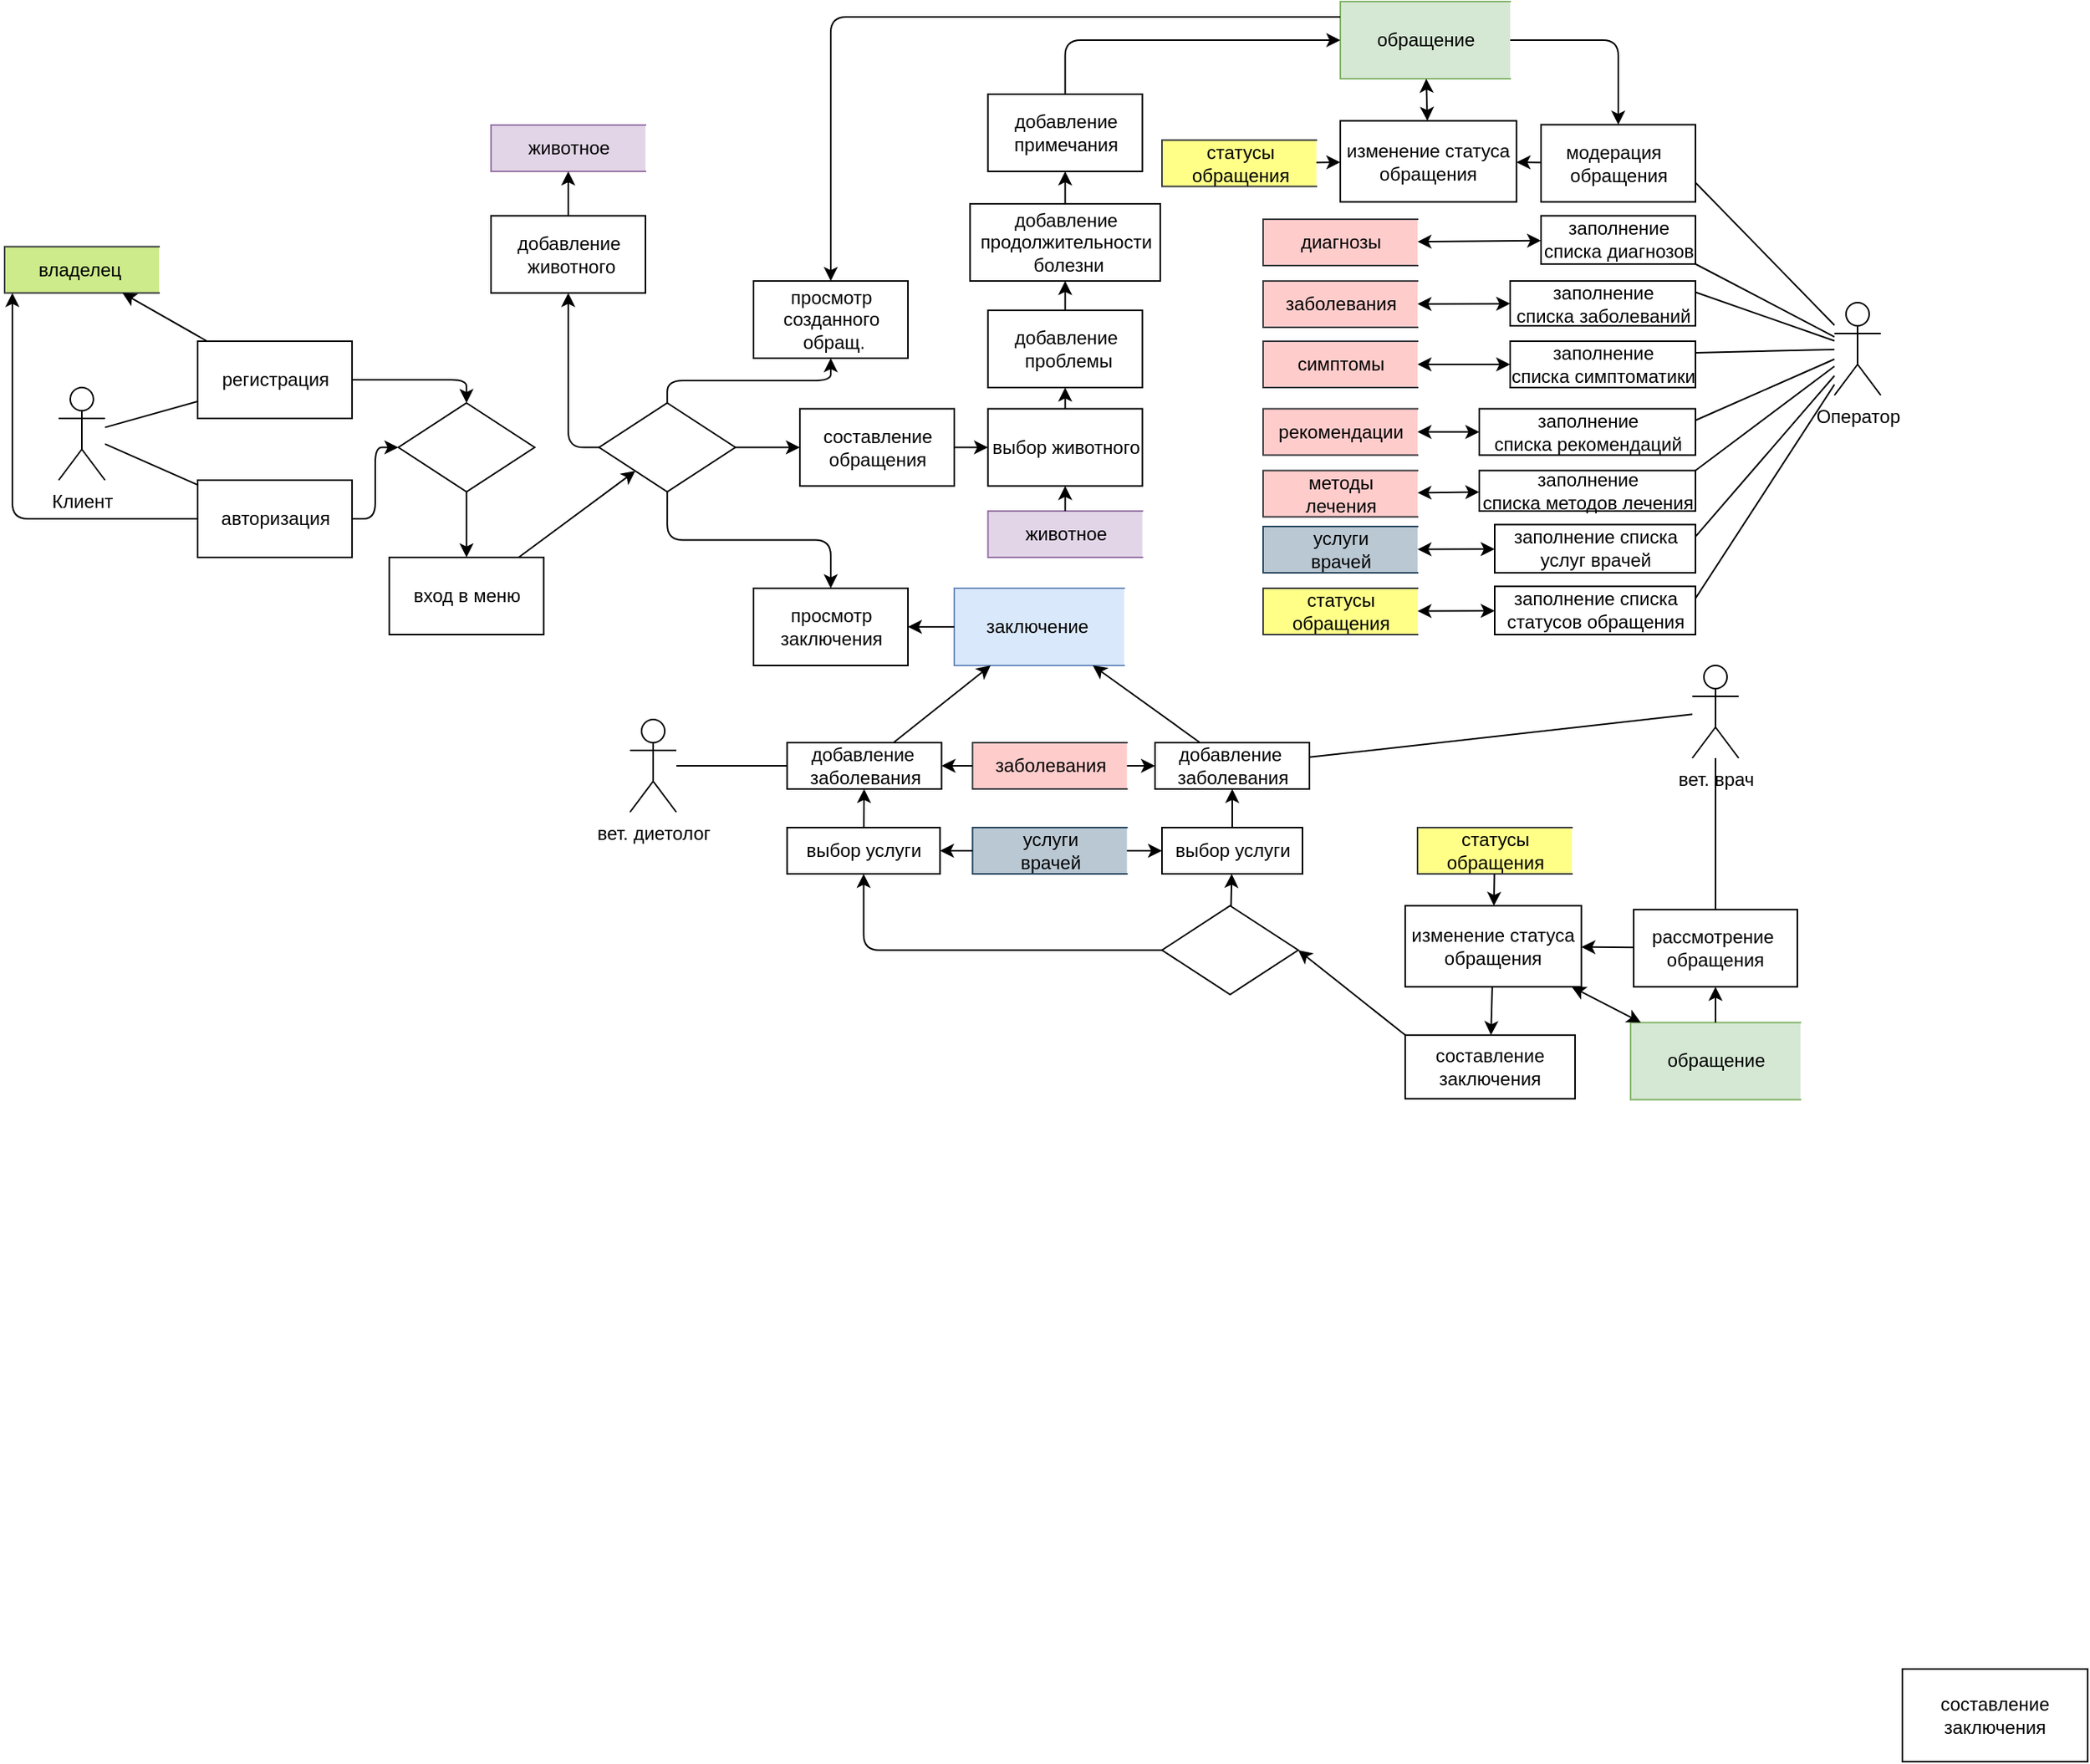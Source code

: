 <mxGraphModel dx="2105" dy="2164" grid="1" gridSize="10" guides="1" tooltips="1" connect="1" arrows="1" fold="1" page="1" pageScale="1" pageWidth="1169" pageHeight="1654" math="0" shadow="0">
  <root>
    <mxCell id="0" />
    <mxCell id="1" parent="0" />
    <mxCell id="YtaR-5jFu5EO3Bo39N_Q-2" style="rounded=1;orthogonalLoop=1;jettySize=auto;html=1;endArrow=classic;endFill=1;exitX=0.5;exitY=1;exitDx=0;exitDy=0;edgeStyle=orthogonalEdgeStyle;startArrow=none;startFill=0;" parent="1" source="9j8DlYYdAQhBQ68mxfb_-19" target="INR5gjYaSOHBbctPgWJO-20" edge="1">
      <mxGeometry relative="1" as="geometry">
        <mxPoint x="-50" y="190" as="sourcePoint" />
      </mxGeometry>
    </mxCell>
    <mxCell id="SkLQpkn3maGRPMSLVxLG-39" value="Клиент" style="shape=umlActor;verticalLabelPosition=bottom;verticalAlign=top;html=1;outlineConnect=0;" parent="1" vertex="1">
      <mxGeometry x="-470" y="90" width="30" height="60" as="geometry" />
    </mxCell>
    <mxCell id="SkLQpkn3maGRPMSLVxLG-42" value="добавление&lt;br&gt;&amp;nbsp;проблемы" style="html=1;dashed=0;whitespace=wrap;" parent="1" vertex="1">
      <mxGeometry x="131.81" y="40" width="100" height="50" as="geometry" />
    </mxCell>
    <mxCell id="SkLQpkn3maGRPMSLVxLG-47" value="" style="endArrow=classic;html=1;" parent="1" source="SkLQpkn3maGRPMSLVxLG-40" target="9j8DlYYdAQhBQ68mxfb_-27" edge="1">
      <mxGeometry width="50" height="50" relative="1" as="geometry">
        <mxPoint x="410" y="138.5" as="sourcePoint" />
        <mxPoint x="460" y="88.5" as="targetPoint" />
      </mxGeometry>
    </mxCell>
    <mxCell id="SkLQpkn3maGRPMSLVxLG-49" value="Оператор" style="shape=umlActor;verticalLabelPosition=bottom;verticalAlign=top;html=1;outlineConnect=0;" parent="1" vertex="1">
      <mxGeometry x="680" y="35" width="30" height="60" as="geometry" />
    </mxCell>
    <mxCell id="SkLQpkn3maGRPMSLVxLG-52" value="модерация&amp;nbsp;&amp;nbsp;&lt;br&gt;обращения" style="html=1;dashed=0;whitespace=wrap;" parent="1" vertex="1">
      <mxGeometry x="490" y="-80.25" width="100" height="50" as="geometry" />
    </mxCell>
    <mxCell id="SkLQpkn3maGRPMSLVxLG-57" value="" style="endArrow=none;html=1;endFill=0;entryX=1;entryY=0.75;entryDx=0;entryDy=0;" parent="1" source="SkLQpkn3maGRPMSLVxLG-49" target="SkLQpkn3maGRPMSLVxLG-52" edge="1">
      <mxGeometry width="50" height="50" relative="1" as="geometry">
        <mxPoint x="1015" y="120" as="sourcePoint" />
        <mxPoint x="985" y="120" as="targetPoint" />
      </mxGeometry>
    </mxCell>
    <mxCell id="SkLQpkn3maGRPMSLVxLG-71" value="вет. диетолог" style="shape=umlActor;verticalLabelPosition=bottom;verticalAlign=top;html=1;outlineConnect=0;" parent="1" vertex="1">
      <mxGeometry x="-100" y="305" width="30" height="60" as="geometry" />
    </mxCell>
    <mxCell id="SkLQpkn3maGRPMSLVxLG-74" value="выбор услуги" style="rounded=0;whiteSpace=wrap;html=1;" parent="1" vertex="1">
      <mxGeometry x="1.75" y="375" width="99" height="30" as="geometry" />
    </mxCell>
    <mxCell id="SkLQpkn3maGRPMSLVxLG-85" value="" style="endArrow=none;html=1;endFill=0;" parent="1" source="SkLQpkn3maGRPMSLVxLG-71" target="9j8DlYYdAQhBQ68mxfb_-79" edge="1">
      <mxGeometry width="50" height="50" relative="1" as="geometry">
        <mxPoint x="-26.996" y="876.25" as="sourcePoint" />
        <mxPoint x="-50" y="698" as="targetPoint" />
      </mxGeometry>
    </mxCell>
    <mxCell id="SkLQpkn3maGRPMSLVxLG-86" value="вет. врач" style="shape=umlActor;verticalLabelPosition=bottom;verticalAlign=top;html=1;outlineConnect=0;" parent="1" vertex="1">
      <mxGeometry x="587.97" y="270" width="30" height="60" as="geometry" />
    </mxCell>
    <mxCell id="SkLQpkn3maGRPMSLVxLG-88" value="составление заключения" style="rounded=0;whiteSpace=wrap;html=1;fillColor=#f8cecc;strokeColor=#b85450;" parent="1" vertex="1">
      <mxGeometry x="724" y="920" width="120" height="60" as="geometry" />
    </mxCell>
    <mxCell id="SkLQpkn3maGRPMSLVxLG-89" value="выбор услуги" style="rounded=0;whiteSpace=wrap;html=1;" parent="1" vertex="1">
      <mxGeometry x="244.5" y="375" width="91" height="30" as="geometry" />
    </mxCell>
    <mxCell id="SkLQpkn3maGRPMSLVxLG-100" value="рассмотрение&amp;nbsp;&lt;br&gt;обращения" style="rounded=0;whiteSpace=wrap;html=1;" parent="1" vertex="1">
      <mxGeometry x="549.97" y="428.13" width="106" height="50" as="geometry" />
    </mxCell>
    <mxCell id="SkLQpkn3maGRPMSLVxLG-102" value="составление заключения" style="rounded=0;whiteSpace=wrap;html=1;" parent="1" vertex="1">
      <mxGeometry x="724" y="920" width="120" height="60" as="geometry" />
    </mxCell>
    <mxCell id="SkLQpkn3maGRPMSLVxLG-40" value="составление &lt;br&gt;обращения" style="html=1;dashed=0;whitespace=wrap;" parent="1" vertex="1">
      <mxGeometry x="10" y="103.75" width="100" height="50" as="geometry" />
    </mxCell>
    <mxCell id="INR5gjYaSOHBbctPgWJO-2" value="обращение" style="html=1;dashed=0;whitespace=wrap;shape=partialRectangle;right=0;fillColor=#d5e8d4;strokeColor=#82b366;" parent="1" vertex="1">
      <mxGeometry x="360" y="-160" width="110" height="50" as="geometry" />
    </mxCell>
    <mxCell id="INR5gjYaSOHBbctPgWJO-3" value="добавление&lt;br&gt;продолжительности&lt;br&gt;&amp;nbsp;болезни" style="html=1;dashed=0;whitespace=wrap;" parent="1" vertex="1">
      <mxGeometry x="120.21" y="-29" width="123.19" height="50" as="geometry" />
    </mxCell>
    <mxCell id="INR5gjYaSOHBbctPgWJO-4" value="" style="endArrow=classic;html=1;" parent="1" source="SkLQpkn3maGRPMSLVxLG-42" target="INR5gjYaSOHBbctPgWJO-3" edge="1">
      <mxGeometry width="50" height="50" relative="1" as="geometry">
        <mxPoint x="426" y="67.5" as="sourcePoint" />
        <mxPoint x="476" y="17.5" as="targetPoint" />
      </mxGeometry>
    </mxCell>
    <mxCell id="INR5gjYaSOHBbctPgWJO-16" value="просмотр &lt;br&gt;созданного&lt;br&gt;&amp;nbsp;обращ." style="html=1;dashed=0;whitespace=wrap;" parent="1" vertex="1">
      <mxGeometry x="-20" y="21" width="100" height="50" as="geometry" />
    </mxCell>
    <mxCell id="INR5gjYaSOHBbctPgWJO-20" value="просмотр&lt;br&gt;заключения" style="html=1;dashed=0;whitespace=wrap;" parent="1" vertex="1">
      <mxGeometry x="-20" y="220" width="100" height="50" as="geometry" />
    </mxCell>
    <mxCell id="INR5gjYaSOHBbctPgWJO-23" value="заключение&amp;nbsp;" style="html=1;dashed=0;whitespace=wrap;shape=partialRectangle;right=0;fillColor=#dae8fc;strokeColor=#6c8ebf;" parent="1" vertex="1">
      <mxGeometry x="110" y="220" width="110" height="50" as="geometry" />
    </mxCell>
    <mxCell id="INR5gjYaSOHBbctPgWJO-24" value="" style="endArrow=classic;html=1;" parent="1" source="INR5gjYaSOHBbctPgWJO-23" target="INR5gjYaSOHBbctPgWJO-20" edge="1">
      <mxGeometry width="50" height="50" relative="1" as="geometry">
        <mxPoint x="350" y="259" as="sourcePoint" />
        <mxPoint x="400" y="209" as="targetPoint" />
      </mxGeometry>
    </mxCell>
    <mxCell id="INR5gjYaSOHBbctPgWJO-58" value="" style="endArrow=none;html=1;endFill=0;" parent="1" source="SkLQpkn3maGRPMSLVxLG-86" target="SkLQpkn3maGRPMSLVxLG-100" edge="1">
      <mxGeometry width="50" height="50" relative="1" as="geometry">
        <mxPoint x="936" y="526.25" as="sourcePoint" />
        <mxPoint x="986" y="476.25" as="targetPoint" />
      </mxGeometry>
    </mxCell>
    <mxCell id="INR5gjYaSOHBbctPgWJO-60" value="" style="shape=rhombus;html=1;dashed=0;whitespace=wrap;perimeter=rhombusPerimeter;" parent="1" vertex="1">
      <mxGeometry x="244.5" y="425.63" width="88.25" height="57.5" as="geometry" />
    </mxCell>
    <mxCell id="INR5gjYaSOHBbctPgWJO-61" value="" style="endArrow=classic;html=1;edgeStyle=orthogonalEdgeStyle;" parent="1" source="INR5gjYaSOHBbctPgWJO-60" target="SkLQpkn3maGRPMSLVxLG-74" edge="1">
      <mxGeometry width="50" height="50" relative="1" as="geometry">
        <mxPoint x="209" y="535" as="sourcePoint" />
        <mxPoint x="84" y="425" as="targetPoint" />
      </mxGeometry>
    </mxCell>
    <mxCell id="INR5gjYaSOHBbctPgWJO-62" value="" style="endArrow=classic;html=1;entryX=1;entryY=0.5;entryDx=0;entryDy=0;exitX=0;exitY=0;exitDx=0;exitDy=0;" parent="1" source="eZzGpEVOvhuEacqEOxfQ-1" target="INR5gjYaSOHBbctPgWJO-60" edge="1">
      <mxGeometry width="50" height="50" relative="1" as="geometry">
        <mxPoint x="474.93" y="740" as="sourcePoint" />
        <mxPoint x="414.93" y="740" as="targetPoint" />
      </mxGeometry>
    </mxCell>
    <mxCell id="INR5gjYaSOHBbctPgWJO-63" value="" style="endArrow=classic;html=1;" parent="1" source="INR5gjYaSOHBbctPgWJO-60" target="SkLQpkn3maGRPMSLVxLG-89" edge="1">
      <mxGeometry width="50" height="50" relative="1" as="geometry">
        <mxPoint x="116.81" y="535" as="sourcePoint" />
        <mxPoint x="166.81" y="485" as="targetPoint" />
      </mxGeometry>
    </mxCell>
    <mxCell id="eZzGpEVOvhuEacqEOxfQ-1" value="составление заключения" style="rounded=0;whiteSpace=wrap;html=1;" parent="1" vertex="1">
      <mxGeometry x="402.03" y="509.39" width="110" height="41.25" as="geometry" />
    </mxCell>
    <mxCell id="eZzGpEVOvhuEacqEOxfQ-3" value="изменение статуса&lt;br&gt;обращения" style="rounded=0;whiteSpace=wrap;html=1;" parent="1" vertex="1">
      <mxGeometry x="360" y="-82.75" width="114.12" height="52.5" as="geometry" />
    </mxCell>
    <mxCell id="eZzGpEVOvhuEacqEOxfQ-5" value="" style="endArrow=classic;html=1;" parent="1" source="SkLQpkn3maGRPMSLVxLG-52" target="eZzGpEVOvhuEacqEOxfQ-3" edge="1">
      <mxGeometry width="50" height="50" relative="1" as="geometry">
        <mxPoint x="565" y="153.75" as="sourcePoint" />
        <mxPoint x="615" y="103.75" as="targetPoint" />
      </mxGeometry>
    </mxCell>
    <mxCell id="eZzGpEVOvhuEacqEOxfQ-17" value="изменение статуса&lt;br&gt;обращения" style="rounded=0;whiteSpace=wrap;html=1;" parent="1" vertex="1">
      <mxGeometry x="402.03" y="425.63" width="114.12" height="52.5" as="geometry" />
    </mxCell>
    <mxCell id="YtaR-5jFu5EO3Bo39N_Q-3" value="обращение" style="html=1;dashed=0;whitespace=wrap;shape=partialRectangle;right=0;fillColor=#d5e8d4;strokeColor=#82b366;" parent="1" vertex="1">
      <mxGeometry x="547.97" y="501.26" width="110" height="50" as="geometry" />
    </mxCell>
    <mxCell id="9j8DlYYdAQhBQ68mxfb_-6" value="авторизация&lt;span style=&quot;color: rgba(0 , 0 , 0 , 0) ; font-family: monospace ; font-size: 0px&quot;&gt;%3CmxGraphModel%3E%3Croot%3E%3CmxCell%20id%3D%220%22%2F%3E%3CmxCell%20id%3D%221%22%20parent%3D%220%22%2F%3E%3CmxCell%20id%3D%222%22%20value%3D%22%D1%81%D0%BE%D1%81%D1%82%D0%B0%D0%B2%D0%BB%D0%B5%D0%BD%D0%B8%D0%B5%20%26lt%3Bbr%26gt%3B%D0%BE%D0%B1%D1%80%D0%B0%D1%89%D0%B5%D0%BD%D0%B8%D1%8F%22%20style%3D%22html%3D1%3Bdashed%3D0%3Bwhitespace%3Dwrap%3B%22%20vertex%3D%221%22%20parent%3D%221%22%3E%3CmxGeometry%20x%3D%22180%22%20y%3D%22107.5%22%20width%3D%22100%22%20height%3D%2250%22%20as%3D%22geometry%22%2F%3E%3C%2FmxCell%3E%3C%2Froot%3E%3C%2FmxGraphModel%3E&lt;/span&gt;" style="html=1;dashed=0;whitespace=wrap;" parent="1" vertex="1">
      <mxGeometry x="-380" y="150" width="100" height="50" as="geometry" />
    </mxCell>
    <mxCell id="9j8DlYYdAQhBQ68mxfb_-7" value="вход в меню" style="html=1;dashed=0;whitespace=wrap;" parent="1" vertex="1">
      <mxGeometry x="-255.87" y="200" width="100" height="50" as="geometry" />
    </mxCell>
    <mxCell id="9j8DlYYdAQhBQ68mxfb_-8" value="регистрация" style="html=1;dashed=0;whitespace=wrap;" parent="1" vertex="1">
      <mxGeometry x="-380" y="60" width="100" height="50" as="geometry" />
    </mxCell>
    <mxCell id="9j8DlYYdAQhBQ68mxfb_-9" value="добавление&lt;br&gt;&amp;nbsp;животного" style="html=1;dashed=0;whitespace=wrap;" parent="1" vertex="1">
      <mxGeometry x="-190" y="-21.25" width="100" height="50" as="geometry" />
    </mxCell>
    <mxCell id="9j8DlYYdAQhBQ68mxfb_-10" value="животное" style="html=1;dashed=0;whitespace=wrap;shape=partialRectangle;right=0;fillColor=#e1d5e7;strokeColor=#9673a6;" parent="1" vertex="1">
      <mxGeometry x="-190" y="-80" width="100" height="30" as="geometry" />
    </mxCell>
    <mxCell id="9j8DlYYdAQhBQ68mxfb_-13" value="" style="endArrow=none;html=1;" parent="1" source="SkLQpkn3maGRPMSLVxLG-39" target="9j8DlYYdAQhBQ68mxfb_-8" edge="1">
      <mxGeometry width="50" height="50" relative="1" as="geometry">
        <mxPoint x="149" y="172.5" as="sourcePoint" />
        <mxPoint x="199" y="122.5" as="targetPoint" />
      </mxGeometry>
    </mxCell>
    <mxCell id="9j8DlYYdAQhBQ68mxfb_-14" value="" style="endArrow=none;html=1;" parent="1" source="SkLQpkn3maGRPMSLVxLG-39" target="9j8DlYYdAQhBQ68mxfb_-6" edge="1">
      <mxGeometry width="50" height="50" relative="1" as="geometry">
        <mxPoint x="149" y="172.5" as="sourcePoint" />
        <mxPoint x="199" y="122.5" as="targetPoint" />
      </mxGeometry>
    </mxCell>
    <mxCell id="9j8DlYYdAQhBQ68mxfb_-17" value="" style="endArrow=classic;html=1;" parent="1" source="9j8DlYYdAQhBQ68mxfb_-7" target="9j8DlYYdAQhBQ68mxfb_-19" edge="1">
      <mxGeometry width="50" height="50" relative="1" as="geometry">
        <mxPoint x="279" y="72.5" as="sourcePoint" />
        <mxPoint x="30" y="70" as="targetPoint" />
      </mxGeometry>
    </mxCell>
    <mxCell id="9j8DlYYdAQhBQ68mxfb_-18" value="" style="endArrow=classic;html=1;" parent="1" source="9j8DlYYdAQhBQ68mxfb_-9" target="9j8DlYYdAQhBQ68mxfb_-10" edge="1">
      <mxGeometry width="50" height="50" relative="1" as="geometry">
        <mxPoint x="190" y="10" as="sourcePoint" />
        <mxPoint x="240" y="-40" as="targetPoint" />
      </mxGeometry>
    </mxCell>
    <mxCell id="9j8DlYYdAQhBQ68mxfb_-19" value="" style="shape=rhombus;html=1;dashed=0;whitespace=wrap;perimeter=rhombusPerimeter;" parent="1" vertex="1">
      <mxGeometry x="-120.0" y="100" width="88.25" height="57.5" as="geometry" />
    </mxCell>
    <mxCell id="9j8DlYYdAQhBQ68mxfb_-20" value="" style="endArrow=classic;html=1;exitX=0;exitY=0.5;exitDx=0;exitDy=0;edgeStyle=orthogonalEdgeStyle;" parent="1" source="9j8DlYYdAQhBQ68mxfb_-19" target="9j8DlYYdAQhBQ68mxfb_-9" edge="1">
      <mxGeometry width="50" height="50" relative="1" as="geometry">
        <mxPoint x="150" y="140" as="sourcePoint" />
        <mxPoint x="200" y="90" as="targetPoint" />
      </mxGeometry>
    </mxCell>
    <mxCell id="9j8DlYYdAQhBQ68mxfb_-21" value="" style="endArrow=classic;html=1;exitX=0.5;exitY=0;exitDx=0;exitDy=0;edgeStyle=orthogonalEdgeStyle;" parent="1" source="9j8DlYYdAQhBQ68mxfb_-19" target="INR5gjYaSOHBbctPgWJO-16" edge="1">
      <mxGeometry width="50" height="50" relative="1" as="geometry">
        <mxPoint x="200" y="150" as="sourcePoint" />
        <mxPoint x="250" y="100" as="targetPoint" />
      </mxGeometry>
    </mxCell>
    <mxCell id="9j8DlYYdAQhBQ68mxfb_-22" value="" style="endArrow=classic;html=1;exitX=1;exitY=0.5;exitDx=0;exitDy=0;" parent="1" source="9j8DlYYdAQhBQ68mxfb_-19" target="SkLQpkn3maGRPMSLVxLG-40" edge="1">
      <mxGeometry width="50" height="50" relative="1" as="geometry">
        <mxPoint x="-125.875" y="100" as="sourcePoint" />
        <mxPoint x="150" y="133" as="targetPoint" />
      </mxGeometry>
    </mxCell>
    <mxCell id="9j8DlYYdAQhBQ68mxfb_-23" value="" style="shape=rhombus;html=1;dashed=0;whitespace=wrap;perimeter=rhombusPerimeter;" parent="1" vertex="1">
      <mxGeometry x="-250.0" y="100" width="88.25" height="57.5" as="geometry" />
    </mxCell>
    <mxCell id="9j8DlYYdAQhBQ68mxfb_-24" value="" style="endArrow=classic;html=1;entryX=0;entryY=0.5;entryDx=0;entryDy=0;edgeStyle=orthogonalEdgeStyle;" parent="1" source="9j8DlYYdAQhBQ68mxfb_-6" target="9j8DlYYdAQhBQ68mxfb_-23" edge="1">
      <mxGeometry width="50" height="50" relative="1" as="geometry">
        <mxPoint x="-80" y="150" as="sourcePoint" />
        <mxPoint x="-30" y="100" as="targetPoint" />
      </mxGeometry>
    </mxCell>
    <mxCell id="9j8DlYYdAQhBQ68mxfb_-25" value="" style="endArrow=classic;html=1;entryX=0.5;entryY=0;entryDx=0;entryDy=0;edgeStyle=orthogonalEdgeStyle;" parent="1" source="9j8DlYYdAQhBQ68mxfb_-8" target="9j8DlYYdAQhBQ68mxfb_-23" edge="1">
      <mxGeometry width="50" height="50" relative="1" as="geometry">
        <mxPoint x="-80" y="150" as="sourcePoint" />
        <mxPoint x="-30" y="100" as="targetPoint" />
      </mxGeometry>
    </mxCell>
    <mxCell id="9j8DlYYdAQhBQ68mxfb_-26" value="" style="endArrow=classic;html=1;" parent="1" source="9j8DlYYdAQhBQ68mxfb_-23" target="9j8DlYYdAQhBQ68mxfb_-7" edge="1">
      <mxGeometry width="50" height="50" relative="1" as="geometry">
        <mxPoint x="-80" y="150" as="sourcePoint" />
        <mxPoint x="-30" y="100" as="targetPoint" />
      </mxGeometry>
    </mxCell>
    <mxCell id="9j8DlYYdAQhBQ68mxfb_-27" value="выбор животного" style="html=1;dashed=0;whitespace=wrap;" parent="1" vertex="1">
      <mxGeometry x="131.81" y="103.75" width="100" height="50" as="geometry" />
    </mxCell>
    <mxCell id="9j8DlYYdAQhBQ68mxfb_-28" value="животное" style="html=1;dashed=0;whitespace=wrap;shape=partialRectangle;right=0;fillColor=#e1d5e7;strokeColor=#9673a6;" parent="1" vertex="1">
      <mxGeometry x="131.81" y="170" width="100" height="30" as="geometry" />
    </mxCell>
    <mxCell id="9j8DlYYdAQhBQ68mxfb_-29" value="" style="endArrow=classic;html=1;" parent="1" source="9j8DlYYdAQhBQ68mxfb_-28" target="9j8DlYYdAQhBQ68mxfb_-27" edge="1">
      <mxGeometry width="50" height="50" relative="1" as="geometry">
        <mxPoint x="251.81" y="138.75" as="sourcePoint" />
        <mxPoint x="230" y="138.75" as="targetPoint" />
      </mxGeometry>
    </mxCell>
    <mxCell id="9j8DlYYdAQhBQ68mxfb_-30" value="владелец&amp;nbsp;" style="html=1;dashed=0;whitespace=wrap;shape=partialRectangle;right=0;fillColor=#cdeb8b;strokeColor=#36393d;" parent="1" vertex="1">
      <mxGeometry x="-505" y="-1.25" width="100" height="30" as="geometry" />
    </mxCell>
    <mxCell id="9j8DlYYdAQhBQ68mxfb_-31" value="" style="endArrow=classic;html=1;" parent="1" source="9j8DlYYdAQhBQ68mxfb_-8" target="9j8DlYYdAQhBQ68mxfb_-30" edge="1">
      <mxGeometry width="50" height="50" relative="1" as="geometry">
        <mxPoint x="-405" y="20" as="sourcePoint" />
        <mxPoint x="-355" y="-30" as="targetPoint" />
      </mxGeometry>
    </mxCell>
    <mxCell id="9j8DlYYdAQhBQ68mxfb_-32" value="" style="endArrow=classic;html=1;edgeStyle=orthogonalEdgeStyle;" parent="1" source="9j8DlYYdAQhBQ68mxfb_-6" target="9j8DlYYdAQhBQ68mxfb_-30" edge="1">
      <mxGeometry width="50" height="50" relative="1" as="geometry">
        <mxPoint x="-410" y="160" as="sourcePoint" />
        <mxPoint x="-360" y="110" as="targetPoint" />
        <Array as="points">
          <mxPoint x="-500" y="175" />
        </Array>
      </mxGeometry>
    </mxCell>
    <mxCell id="9j8DlYYdAQhBQ68mxfb_-33" value="" style="endArrow=classic;html=1;edgeStyle=orthogonalEdgeStyle;" parent="1" source="INR5gjYaSOHBbctPgWJO-2" target="INR5gjYaSOHBbctPgWJO-16" edge="1">
      <mxGeometry width="50" height="50" relative="1" as="geometry">
        <mxPoint x="360" y="70" as="sourcePoint" />
        <mxPoint x="310" y="120" as="targetPoint" />
        <Array as="points">
          <mxPoint x="30" y="-150" />
        </Array>
      </mxGeometry>
    </mxCell>
    <mxCell id="9j8DlYYdAQhBQ68mxfb_-34" value="" style="endArrow=classic;html=1;" parent="1" source="9j8DlYYdAQhBQ68mxfb_-27" target="SkLQpkn3maGRPMSLVxLG-42" edge="1">
      <mxGeometry width="50" height="50" relative="1" as="geometry">
        <mxPoint x="430" y="120" as="sourcePoint" />
        <mxPoint x="480" y="70" as="targetPoint" />
      </mxGeometry>
    </mxCell>
    <mxCell id="9j8DlYYdAQhBQ68mxfb_-35" value="добавление&lt;br&gt;примечания" style="html=1;dashed=0;whitespace=wrap;" parent="1" vertex="1">
      <mxGeometry x="131.8" y="-100" width="100" height="50" as="geometry" />
    </mxCell>
    <mxCell id="9j8DlYYdAQhBQ68mxfb_-36" value="" style="endArrow=classic;html=1;" parent="1" source="INR5gjYaSOHBbctPgWJO-3" target="9j8DlYYdAQhBQ68mxfb_-35" edge="1">
      <mxGeometry width="50" height="50" relative="1" as="geometry">
        <mxPoint x="430" y="120" as="sourcePoint" />
        <mxPoint x="480" y="70" as="targetPoint" />
      </mxGeometry>
    </mxCell>
    <mxCell id="9j8DlYYdAQhBQ68mxfb_-37" value="" style="endArrow=classic;html=1;edgeStyle=orthogonalEdgeStyle;" parent="1" source="9j8DlYYdAQhBQ68mxfb_-35" target="INR5gjYaSOHBbctPgWJO-2" edge="1">
      <mxGeometry width="50" height="50" relative="1" as="geometry">
        <mxPoint x="430" y="110" as="sourcePoint" />
        <mxPoint x="480" y="60" as="targetPoint" />
        <Array as="points">
          <mxPoint x="182" y="-135" />
        </Array>
      </mxGeometry>
    </mxCell>
    <mxCell id="9j8DlYYdAQhBQ68mxfb_-38" value="" style="endArrow=classic;html=1;startArrow=classic;startFill=1;" parent="1" source="eZzGpEVOvhuEacqEOxfQ-3" target="INR5gjYaSOHBbctPgWJO-2" edge="1">
      <mxGeometry width="50" height="50" relative="1" as="geometry">
        <mxPoint x="430" y="110" as="sourcePoint" />
        <mxPoint x="480" y="60" as="targetPoint" />
      </mxGeometry>
    </mxCell>
    <mxCell id="9j8DlYYdAQhBQ68mxfb_-40" value="заполнение&lt;br&gt;списка диагнозов" style="html=1;dashed=0;whitespace=wrap;" parent="1" vertex="1">
      <mxGeometry x="490" y="-21.25" width="100" height="31.25" as="geometry" />
    </mxCell>
    <mxCell id="9j8DlYYdAQhBQ68mxfb_-42" value="заполнение&lt;br&gt;списка симптоматики" style="html=1;dashed=0;whitespace=wrap;" parent="1" vertex="1">
      <mxGeometry x="470" y="60" width="120" height="30" as="geometry" />
    </mxCell>
    <mxCell id="9j8DlYYdAQhBQ68mxfb_-45" value="заполнение&lt;br&gt;списка заболеваний" style="html=1;dashed=0;whitespace=wrap;" parent="1" vertex="1">
      <mxGeometry x="470" y="21" width="120" height="29" as="geometry" />
    </mxCell>
    <mxCell id="9j8DlYYdAQhBQ68mxfb_-46" value="заполнение&lt;br&gt;списка рекомендаций" style="html=1;dashed=0;whitespace=wrap;" parent="1" vertex="1">
      <mxGeometry x="450" y="103.75" width="140" height="30" as="geometry" />
    </mxCell>
    <mxCell id="9j8DlYYdAQhBQ68mxfb_-47" value="заполнение&lt;br&gt;списка методов лечения" style="html=1;dashed=0;whitespace=wrap;" parent="1" vertex="1">
      <mxGeometry x="450" y="143.75" width="140" height="26.25" as="geometry" />
    </mxCell>
    <mxCell id="9j8DlYYdAQhBQ68mxfb_-48" value="" style="endArrow=none;html=1;endFill=0;entryX=1;entryY=1;entryDx=0;entryDy=0;" parent="1" source="SkLQpkn3maGRPMSLVxLG-49" target="9j8DlYYdAQhBQ68mxfb_-40" edge="1">
      <mxGeometry width="50" height="50" relative="1" as="geometry">
        <mxPoint x="430" y="110" as="sourcePoint" />
        <mxPoint x="480" y="60" as="targetPoint" />
      </mxGeometry>
    </mxCell>
    <mxCell id="9j8DlYYdAQhBQ68mxfb_-49" value="" style="endArrow=none;html=1;entryX=1;entryY=0.25;entryDx=0;entryDy=0;endFill=0;" parent="1" source="SkLQpkn3maGRPMSLVxLG-49" target="9j8DlYYdAQhBQ68mxfb_-45" edge="1">
      <mxGeometry width="50" height="50" relative="1" as="geometry">
        <mxPoint x="430" y="110" as="sourcePoint" />
        <mxPoint x="480" y="60" as="targetPoint" />
      </mxGeometry>
    </mxCell>
    <mxCell id="9j8DlYYdAQhBQ68mxfb_-50" value="" style="endArrow=none;html=1;entryX=1;entryY=0.25;entryDx=0;entryDy=0;endFill=0;" parent="1" source="SkLQpkn3maGRPMSLVxLG-49" target="9j8DlYYdAQhBQ68mxfb_-42" edge="1">
      <mxGeometry width="50" height="50" relative="1" as="geometry">
        <mxPoint x="430" y="110" as="sourcePoint" />
        <mxPoint x="480" y="60" as="targetPoint" />
      </mxGeometry>
    </mxCell>
    <mxCell id="9j8DlYYdAQhBQ68mxfb_-51" value="" style="endArrow=none;html=1;entryX=1;entryY=0.25;entryDx=0;entryDy=0;endFill=0;" parent="1" source="SkLQpkn3maGRPMSLVxLG-49" target="9j8DlYYdAQhBQ68mxfb_-46" edge="1">
      <mxGeometry width="50" height="50" relative="1" as="geometry">
        <mxPoint x="430" y="110" as="sourcePoint" />
        <mxPoint x="480" y="60" as="targetPoint" />
      </mxGeometry>
    </mxCell>
    <mxCell id="9j8DlYYdAQhBQ68mxfb_-52" value="" style="endArrow=none;html=1;entryX=1;entryY=0;entryDx=0;entryDy=0;endFill=0;" parent="1" source="SkLQpkn3maGRPMSLVxLG-49" target="9j8DlYYdAQhBQ68mxfb_-47" edge="1">
      <mxGeometry width="50" height="50" relative="1" as="geometry">
        <mxPoint x="430" y="110" as="sourcePoint" />
        <mxPoint x="480" y="60" as="targetPoint" />
      </mxGeometry>
    </mxCell>
    <mxCell id="9j8DlYYdAQhBQ68mxfb_-53" value="методы&lt;br&gt;лечения" style="html=1;dashed=0;whitespace=wrap;shape=partialRectangle;right=0;fillColor=#ffcccc;strokeColor=#36393d;" parent="1" vertex="1">
      <mxGeometry x="310" y="143.75" width="100" height="30" as="geometry" />
    </mxCell>
    <mxCell id="9j8DlYYdAQhBQ68mxfb_-54" value="рекомендации" style="html=1;dashed=0;whitespace=wrap;shape=partialRectangle;right=0;fillColor=#ffcccc;strokeColor=#36393d;" parent="1" vertex="1">
      <mxGeometry x="310" y="103.75" width="100" height="30" as="geometry" />
    </mxCell>
    <mxCell id="9j8DlYYdAQhBQ68mxfb_-55" value="симптомы" style="html=1;dashed=0;whitespace=wrap;shape=partialRectangle;right=0;fillColor=#ffcccc;strokeColor=#36393d;" parent="1" vertex="1">
      <mxGeometry x="310" y="60" width="100" height="30" as="geometry" />
    </mxCell>
    <mxCell id="9j8DlYYdAQhBQ68mxfb_-56" value="заболевания" style="html=1;dashed=0;whitespace=wrap;shape=partialRectangle;right=0;fillColor=#ffcccc;strokeColor=#36393d;" parent="1" vertex="1">
      <mxGeometry x="310" y="21" width="100" height="30" as="geometry" />
    </mxCell>
    <mxCell id="9j8DlYYdAQhBQ68mxfb_-57" value="диагнозы" style="html=1;dashed=0;whitespace=wrap;shape=partialRectangle;right=0;fillColor=#ffcccc;strokeColor=#36393d;" parent="1" vertex="1">
      <mxGeometry x="310" y="-19" width="100" height="30" as="geometry" />
    </mxCell>
    <mxCell id="9j8DlYYdAQhBQ68mxfb_-58" value="" style="endArrow=classic;html=1;startArrow=classic;startFill=1;" parent="1" source="9j8DlYYdAQhBQ68mxfb_-40" target="9j8DlYYdAQhBQ68mxfb_-57" edge="1">
      <mxGeometry width="50" height="50" relative="1" as="geometry">
        <mxPoint x="440" y="50" as="sourcePoint" />
        <mxPoint x="480" y="60" as="targetPoint" />
      </mxGeometry>
    </mxCell>
    <mxCell id="9j8DlYYdAQhBQ68mxfb_-59" value="" style="endArrow=classic;html=1;edgeStyle=orthogonalEdgeStyle;" parent="1" source="INR5gjYaSOHBbctPgWJO-2" target="SkLQpkn3maGRPMSLVxLG-52" edge="1">
      <mxGeometry width="50" height="50" relative="1" as="geometry">
        <mxPoint x="430" y="110" as="sourcePoint" />
        <mxPoint x="480" y="60" as="targetPoint" />
      </mxGeometry>
    </mxCell>
    <mxCell id="9j8DlYYdAQhBQ68mxfb_-60" value="" style="endArrow=classic;html=1;startArrow=classic;startFill=1;" parent="1" source="9j8DlYYdAQhBQ68mxfb_-45" target="9j8DlYYdAQhBQ68mxfb_-56" edge="1">
      <mxGeometry width="50" height="50" relative="1" as="geometry">
        <mxPoint x="430" y="110" as="sourcePoint" />
        <mxPoint x="480" y="60" as="targetPoint" />
      </mxGeometry>
    </mxCell>
    <mxCell id="9j8DlYYdAQhBQ68mxfb_-61" value="" style="endArrow=classic;html=1;startArrow=classic;startFill=1;" parent="1" source="9j8DlYYdAQhBQ68mxfb_-42" target="9j8DlYYdAQhBQ68mxfb_-55" edge="1">
      <mxGeometry width="50" height="50" relative="1" as="geometry">
        <mxPoint x="430" y="110" as="sourcePoint" />
        <mxPoint x="480" y="60" as="targetPoint" />
      </mxGeometry>
    </mxCell>
    <mxCell id="9j8DlYYdAQhBQ68mxfb_-62" value="" style="endArrow=classic;html=1;startArrow=classic;startFill=1;" parent="1" source="9j8DlYYdAQhBQ68mxfb_-46" target="9j8DlYYdAQhBQ68mxfb_-54" edge="1">
      <mxGeometry width="50" height="50" relative="1" as="geometry">
        <mxPoint x="430" y="110" as="sourcePoint" />
        <mxPoint x="480" y="60" as="targetPoint" />
      </mxGeometry>
    </mxCell>
    <mxCell id="9j8DlYYdAQhBQ68mxfb_-63" value="" style="endArrow=classic;html=1;startArrow=classic;startFill=1;" parent="1" source="9j8DlYYdAQhBQ68mxfb_-47" target="9j8DlYYdAQhBQ68mxfb_-53" edge="1">
      <mxGeometry width="50" height="50" relative="1" as="geometry">
        <mxPoint x="430" y="110" as="sourcePoint" />
        <mxPoint x="480" y="60" as="targetPoint" />
      </mxGeometry>
    </mxCell>
    <mxCell id="9j8DlYYdAQhBQ68mxfb_-71" value="заполнение списка&lt;br&gt;услуг врачей" style="html=1;dashed=0;whitespace=wrap;" parent="1" vertex="1">
      <mxGeometry x="460" y="178.75" width="130" height="31.25" as="geometry" />
    </mxCell>
    <mxCell id="9j8DlYYdAQhBQ68mxfb_-72" value="услуги&lt;br&gt;врачей" style="html=1;dashed=0;whitespace=wrap;shape=partialRectangle;right=0;fillColor=#bac8d3;strokeColor=#23445d;" parent="1" vertex="1">
      <mxGeometry x="310" y="180" width="100" height="30" as="geometry" />
    </mxCell>
    <mxCell id="9j8DlYYdAQhBQ68mxfb_-74" value="" style="endArrow=classic;html=1;startArrow=classic;startFill=1;" parent="1" source="9j8DlYYdAQhBQ68mxfb_-72" target="9j8DlYYdAQhBQ68mxfb_-71" edge="1">
      <mxGeometry width="50" height="50" relative="1" as="geometry">
        <mxPoint x="500" y="100" as="sourcePoint" />
        <mxPoint x="550" y="50" as="targetPoint" />
      </mxGeometry>
    </mxCell>
    <mxCell id="9j8DlYYdAQhBQ68mxfb_-76" value="добавление&amp;nbsp;&lt;br&gt;заболевания" style="html=1;dashed=0;whitespace=wrap;" parent="1" vertex="1">
      <mxGeometry x="240" y="320" width="100" height="30" as="geometry" />
    </mxCell>
    <mxCell id="9j8DlYYdAQhBQ68mxfb_-79" value="добавление&amp;nbsp;&lt;br&gt;заболевания" style="html=1;dashed=0;whitespace=wrap;" parent="1" vertex="1">
      <mxGeometry x="1.75" y="320" width="100" height="30" as="geometry" />
    </mxCell>
    <mxCell id="9j8DlYYdAQhBQ68mxfb_-83" value="услуги&lt;br&gt;врачей" style="html=1;dashed=0;whitespace=wrap;shape=partialRectangle;right=0;fillColor=#bac8d3;strokeColor=#23445d;" parent="1" vertex="1">
      <mxGeometry x="121.81" y="375" width="100" height="30" as="geometry" />
    </mxCell>
    <mxCell id="9j8DlYYdAQhBQ68mxfb_-85" value="" style="endArrow=classic;html=1;strokeColor=#000000;" parent="1" source="9j8DlYYdAQhBQ68mxfb_-83" target="SkLQpkn3maGRPMSLVxLG-74" edge="1">
      <mxGeometry width="50" height="50" relative="1" as="geometry">
        <mxPoint x="311.75" y="185" as="sourcePoint" />
        <mxPoint x="261.75" y="235" as="targetPoint" />
      </mxGeometry>
    </mxCell>
    <mxCell id="9j8DlYYdAQhBQ68mxfb_-86" value="" style="endArrow=classic;html=1;strokeColor=#000000;" parent="1" source="9j8DlYYdAQhBQ68mxfb_-83" target="SkLQpkn3maGRPMSLVxLG-89" edge="1">
      <mxGeometry width="50" height="50" relative="1" as="geometry">
        <mxPoint x="250" y="235" as="sourcePoint" />
        <mxPoint x="300" y="185" as="targetPoint" />
      </mxGeometry>
    </mxCell>
    <mxCell id="9j8DlYYdAQhBQ68mxfb_-87" value="заболевания" style="html=1;dashed=0;whitespace=wrap;shape=partialRectangle;right=0;fillColor=#ffcccc;strokeColor=#36393d;" parent="1" vertex="1">
      <mxGeometry x="121.81" y="320" width="100" height="30" as="geometry" />
    </mxCell>
    <mxCell id="9j8DlYYdAQhBQ68mxfb_-88" value="" style="endArrow=classic;html=1;strokeColor=#000000;" parent="1" source="9j8DlYYdAQhBQ68mxfb_-87" target="9j8DlYYdAQhBQ68mxfb_-79" edge="1">
      <mxGeometry width="50" height="50" relative="1" as="geometry">
        <mxPoint x="250" y="243.75" as="sourcePoint" />
        <mxPoint x="300" y="193.75" as="targetPoint" />
      </mxGeometry>
    </mxCell>
    <mxCell id="9j8DlYYdAQhBQ68mxfb_-89" value="" style="endArrow=classic;html=1;strokeColor=#000000;" parent="1" source="9j8DlYYdAQhBQ68mxfb_-87" target="9j8DlYYdAQhBQ68mxfb_-76" edge="1">
      <mxGeometry width="50" height="50" relative="1" as="geometry">
        <mxPoint x="250" y="243.75" as="sourcePoint" />
        <mxPoint x="300" y="193.75" as="targetPoint" />
      </mxGeometry>
    </mxCell>
    <mxCell id="9j8DlYYdAQhBQ68mxfb_-90" value="" style="endArrow=classic;html=1;strokeColor=#000000;" parent="1" source="SkLQpkn3maGRPMSLVxLG-74" target="9j8DlYYdAQhBQ68mxfb_-79" edge="1">
      <mxGeometry width="50" height="50" relative="1" as="geometry">
        <mxPoint x="261.75" y="255" as="sourcePoint" />
        <mxPoint x="311.75" y="205" as="targetPoint" />
      </mxGeometry>
    </mxCell>
    <mxCell id="9j8DlYYdAQhBQ68mxfb_-91" value="" style="endArrow=classic;html=1;strokeColor=#000000;" parent="1" source="SkLQpkn3maGRPMSLVxLG-89" target="9j8DlYYdAQhBQ68mxfb_-76" edge="1">
      <mxGeometry width="50" height="50" relative="1" as="geometry">
        <mxPoint x="241.94" y="255" as="sourcePoint" />
        <mxPoint x="291.94" y="205" as="targetPoint" />
      </mxGeometry>
    </mxCell>
    <mxCell id="9j8DlYYdAQhBQ68mxfb_-92" value="" style="endArrow=classic;html=1;strokeColor=#000000;" parent="1" source="9j8DlYYdAQhBQ68mxfb_-79" target="INR5gjYaSOHBbctPgWJO-23" edge="1">
      <mxGeometry width="50" height="50" relative="1" as="geometry">
        <mxPoint x="20" y="280" as="sourcePoint" />
        <mxPoint x="70" y="230" as="targetPoint" />
      </mxGeometry>
    </mxCell>
    <mxCell id="9j8DlYYdAQhBQ68mxfb_-93" value="" style="endArrow=classic;html=1;strokeColor=#000000;" parent="1" source="9j8DlYYdAQhBQ68mxfb_-76" target="INR5gjYaSOHBbctPgWJO-23" edge="1">
      <mxGeometry width="50" height="50" relative="1" as="geometry">
        <mxPoint x="20" y="280" as="sourcePoint" />
        <mxPoint x="70" y="230" as="targetPoint" />
      </mxGeometry>
    </mxCell>
    <mxCell id="9j8DlYYdAQhBQ68mxfb_-94" value="" style="endArrow=classic;html=1;strokeColor=#000000;startArrow=classic;startFill=1;" parent="1" source="eZzGpEVOvhuEacqEOxfQ-17" target="YtaR-5jFu5EO3Bo39N_Q-3" edge="1">
      <mxGeometry width="50" height="50" relative="1" as="geometry">
        <mxPoint x="389.97" y="395.63" as="sourcePoint" />
        <mxPoint x="439.97" y="345.63" as="targetPoint" />
      </mxGeometry>
    </mxCell>
    <mxCell id="9j8DlYYdAQhBQ68mxfb_-96" value="" style="endArrow=classic;html=1;strokeColor=#000000;" parent="1" source="SkLQpkn3maGRPMSLVxLG-100" target="eZzGpEVOvhuEacqEOxfQ-17" edge="1">
      <mxGeometry width="50" height="50" relative="1" as="geometry">
        <mxPoint x="389.97" y="465.63" as="sourcePoint" />
        <mxPoint x="439.97" y="415.63" as="targetPoint" />
      </mxGeometry>
    </mxCell>
    <mxCell id="9j8DlYYdAQhBQ68mxfb_-97" value="" style="endArrow=classic;html=1;strokeColor=#000000;edgeStyle=orthogonalEdgeStyle;" parent="1" source="YtaR-5jFu5EO3Bo39N_Q-3" target="SkLQpkn3maGRPMSLVxLG-100" edge="1">
      <mxGeometry width="50" height="50" relative="1" as="geometry">
        <mxPoint x="389.97" y="465.63" as="sourcePoint" />
        <mxPoint x="439.97" y="415.63" as="targetPoint" />
      </mxGeometry>
    </mxCell>
    <mxCell id="9j8DlYYdAQhBQ68mxfb_-98" value="" style="endArrow=classic;html=1;strokeColor=#000000;" parent="1" source="eZzGpEVOvhuEacqEOxfQ-17" target="eZzGpEVOvhuEacqEOxfQ-1" edge="1">
      <mxGeometry width="50" height="50" relative="1" as="geometry">
        <mxPoint x="389.97" y="465.63" as="sourcePoint" />
        <mxPoint x="439.97" y="415.63" as="targetPoint" />
      </mxGeometry>
    </mxCell>
    <mxCell id="9j8DlYYdAQhBQ68mxfb_-99" value="" style="endArrow=none;html=1;strokeColor=#000000;exitX=1;exitY=0.25;exitDx=0;exitDy=0;endFill=0;" parent="1" source="9j8DlYYdAQhBQ68mxfb_-71" target="SkLQpkn3maGRPMSLVxLG-49" edge="1">
      <mxGeometry width="50" height="50" relative="1" as="geometry">
        <mxPoint x="210" y="190" as="sourcePoint" />
        <mxPoint x="260" y="140" as="targetPoint" />
      </mxGeometry>
    </mxCell>
    <mxCell id="9j8DlYYdAQhBQ68mxfb_-100" value="" style="endArrow=none;html=1;strokeColor=#000000;endFill=0;" parent="1" source="9j8DlYYdAQhBQ68mxfb_-76" target="SkLQpkn3maGRPMSLVxLG-86" edge="1">
      <mxGeometry width="50" height="50" relative="1" as="geometry">
        <mxPoint x="530" y="290" as="sourcePoint" />
        <mxPoint x="580" y="240" as="targetPoint" />
      </mxGeometry>
    </mxCell>
    <mxCell id="9j8DlYYdAQhBQ68mxfb_-1" value="заполнение списка&lt;br&gt;статусов обращения" style="html=1;dashed=0;whitespace=wrap;" vertex="1" parent="1">
      <mxGeometry x="460" y="218.75" width="130" height="31.25" as="geometry" />
    </mxCell>
    <mxCell id="9j8DlYYdAQhBQ68mxfb_-2" value="статусы&lt;br&gt;обращения" style="html=1;dashed=0;whitespace=wrap;shape=partialRectangle;right=0;fillColor=#ffff88;strokeColor=#36393d;" vertex="1" parent="1">
      <mxGeometry x="310" y="220" width="100" height="30" as="geometry" />
    </mxCell>
    <mxCell id="9j8DlYYdAQhBQ68mxfb_-3" value="" style="endArrow=classic;html=1;startArrow=classic;startFill=1;" edge="1" parent="1" source="9j8DlYYdAQhBQ68mxfb_-2" target="9j8DlYYdAQhBQ68mxfb_-1">
      <mxGeometry width="50" height="50" relative="1" as="geometry">
        <mxPoint x="500" y="140" as="sourcePoint" />
        <mxPoint x="550" y="90" as="targetPoint" />
      </mxGeometry>
    </mxCell>
    <mxCell id="9j8DlYYdAQhBQ68mxfb_-4" value="" style="endArrow=none;html=1;strokeColor=#000000;entryX=1;entryY=0.25;entryDx=0;entryDy=0;endFill=0;" edge="1" parent="1" source="SkLQpkn3maGRPMSLVxLG-49" target="9j8DlYYdAQhBQ68mxfb_-1">
      <mxGeometry width="50" height="50" relative="1" as="geometry">
        <mxPoint x="360" y="180" as="sourcePoint" />
        <mxPoint x="410" y="130" as="targetPoint" />
      </mxGeometry>
    </mxCell>
    <mxCell id="9j8DlYYdAQhBQ68mxfb_-5" value="статусы&lt;br&gt;обращения" style="html=1;dashed=0;whitespace=wrap;shape=partialRectangle;right=0;fillColor=#ffff88;strokeColor=#36393d;" vertex="1" parent="1">
      <mxGeometry x="410" y="375" width="100" height="30" as="geometry" />
    </mxCell>
    <mxCell id="9j8DlYYdAQhBQ68mxfb_-11" value="" style="endArrow=classic;html=1;strokeColor=#000000;" edge="1" parent="1" source="9j8DlYYdAQhBQ68mxfb_-5" target="eZzGpEVOvhuEacqEOxfQ-17">
      <mxGeometry width="50" height="50" relative="1" as="geometry">
        <mxPoint x="360" y="380" as="sourcePoint" />
        <mxPoint x="410" y="330" as="targetPoint" />
      </mxGeometry>
    </mxCell>
    <mxCell id="9j8DlYYdAQhBQ68mxfb_-12" value="статусы&lt;br&gt;обращения" style="html=1;dashed=0;whitespace=wrap;shape=partialRectangle;right=0;fillColor=#ffff88;strokeColor=#36393d;" vertex="1" parent="1">
      <mxGeometry x="244.5" y="-70.25" width="100" height="30" as="geometry" />
    </mxCell>
    <mxCell id="9j8DlYYdAQhBQ68mxfb_-15" value="" style="endArrow=classic;html=1;strokeColor=#000000;" edge="1" parent="1" source="9j8DlYYdAQhBQ68mxfb_-12" target="eZzGpEVOvhuEacqEOxfQ-3">
      <mxGeometry width="50" height="50" relative="1" as="geometry">
        <mxPoint x="360" y="-20" as="sourcePoint" />
        <mxPoint x="410" y="-70" as="targetPoint" />
      </mxGeometry>
    </mxCell>
  </root>
</mxGraphModel>
